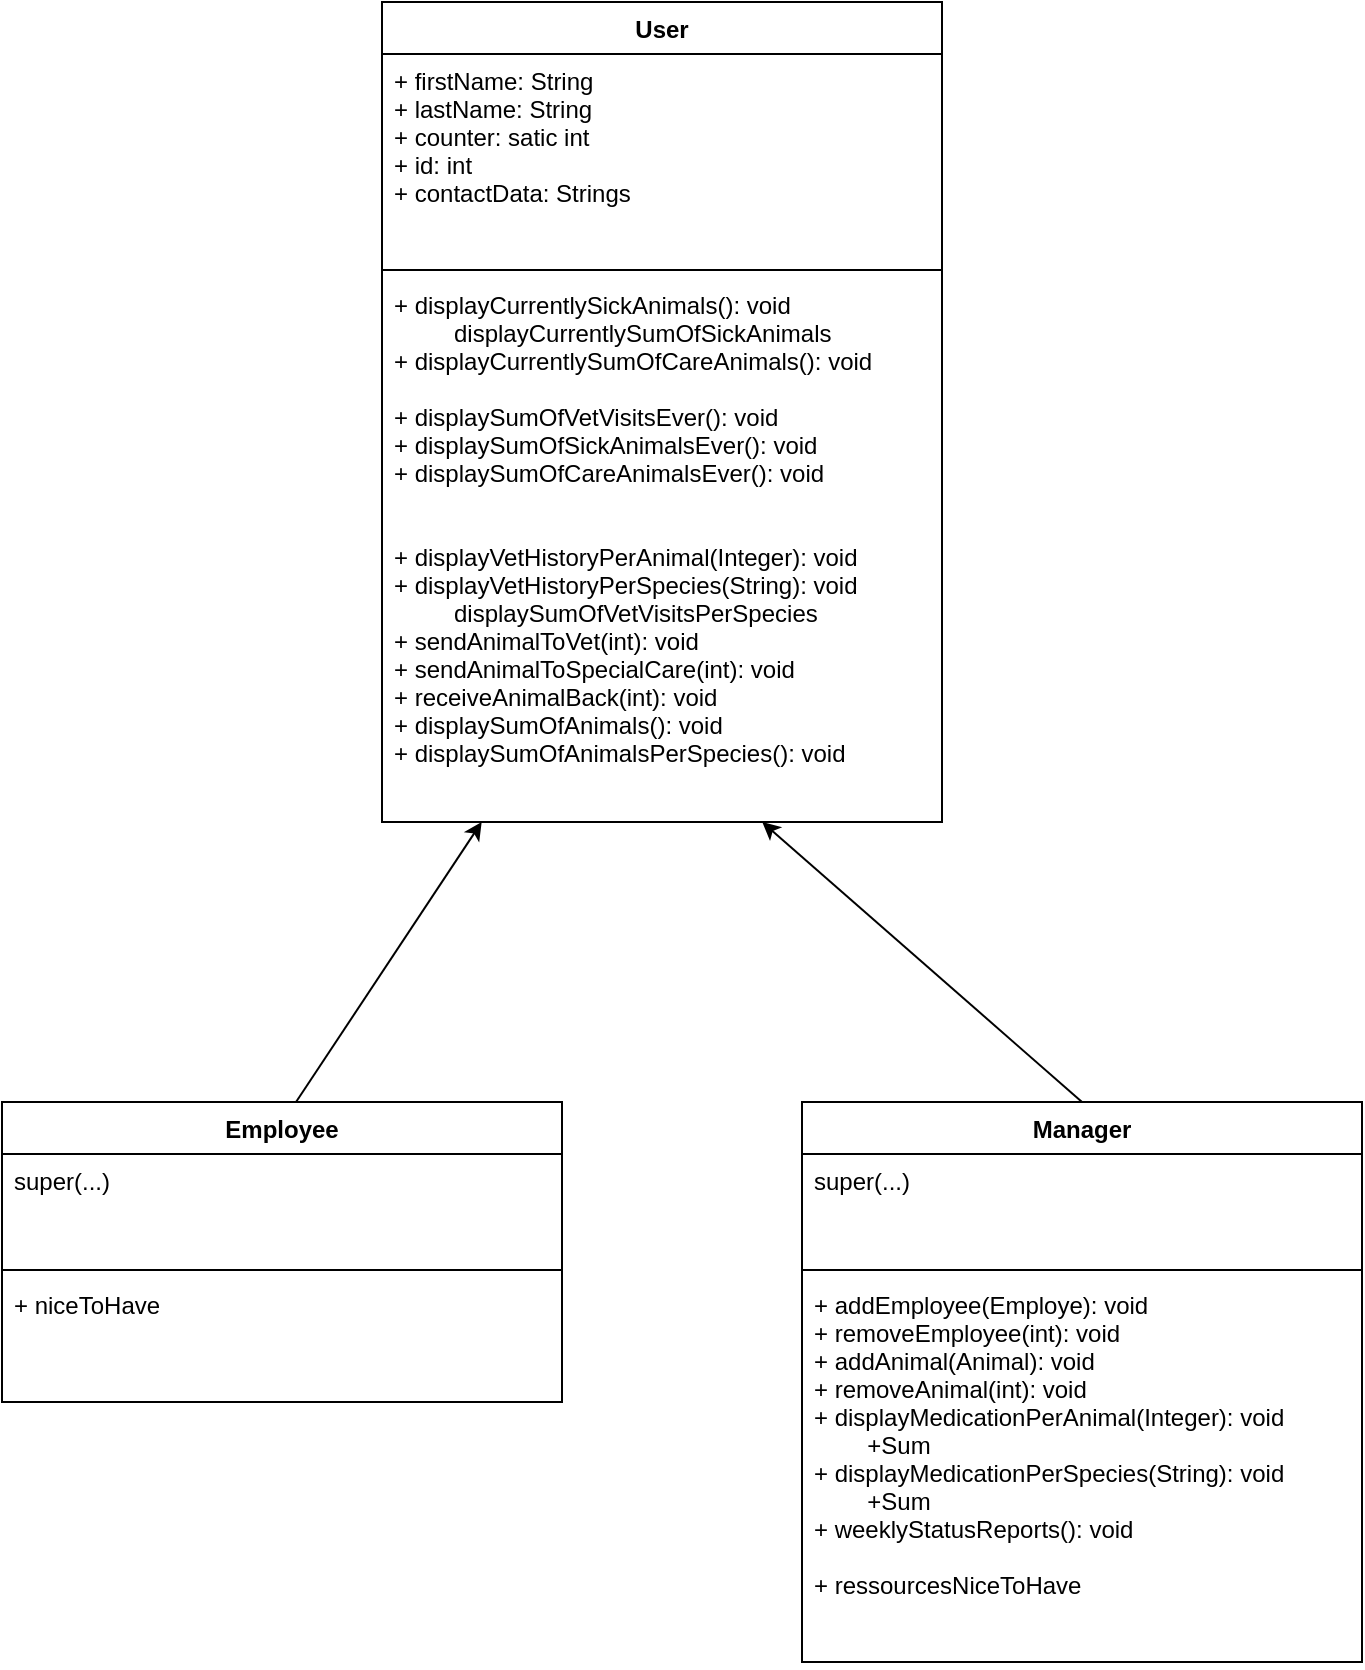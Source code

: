<mxfile version="13.5.1" type="device"><diagram name="Page-1" id="e7e014a7-5840-1c2e-5031-d8a46d1fe8dd"><mxGraphModel dx="687" dy="394" grid="1" gridSize="10" guides="0" tooltips="1" connect="1" arrows="1" fold="1" page="1" pageScale="1" pageWidth="1169" pageHeight="826" background="#ffffff" math="0" shadow="0"><root><mxCell id="0"/><mxCell id="1" parent="0"/><mxCell id="YG8E_Tl35F3RRnAMQLjQ-9" value="" style="endArrow=classic;html=1;exitX=0.523;exitY=0.006;exitDx=0;exitDy=0;exitPerimeter=0;" edge="1" parent="1" source="YG8E_Tl35F3RRnAMQLjQ-5" target="YG8E_Tl35F3RRnAMQLjQ-4"><mxGeometry width="50" height="50" relative="1" as="geometry"><mxPoint x="630" y="450" as="sourcePoint"/><mxPoint x="680" y="400" as="targetPoint"/></mxGeometry></mxCell><mxCell id="YG8E_Tl35F3RRnAMQLjQ-14" value="" style="endArrow=classic;html=1;exitX=0.5;exitY=0;exitDx=0;exitDy=0;entryX=0.679;entryY=1;entryDx=0;entryDy=0;entryPerimeter=0;" edge="1" parent="1" source="YG8E_Tl35F3RRnAMQLjQ-10" target="YG8E_Tl35F3RRnAMQLjQ-4"><mxGeometry width="50" height="50" relative="1" as="geometry"><mxPoint x="630" y="450" as="sourcePoint"/><mxPoint x="680" y="400" as="targetPoint"/></mxGeometry></mxCell><mxCell id="YG8E_Tl35F3RRnAMQLjQ-1" value="User" style="swimlane;fontStyle=1;align=center;verticalAlign=top;childLayout=stackLayout;horizontal=1;startSize=26;horizontalStack=0;resizeParent=1;resizeParentMax=0;resizeLast=0;collapsible=1;marginBottom=0;" vertex="1" parent="1"><mxGeometry x="490" y="40" width="280" height="410" as="geometry"/></mxCell><mxCell id="YG8E_Tl35F3RRnAMQLjQ-2" value="+ firstName: String&#10;+ lastName: String&#10;+ counter: satic int&#10;+ id: int&#10;+ contactData: Strings" style="text;strokeColor=none;fillColor=none;align=left;verticalAlign=top;spacingLeft=4;spacingRight=4;overflow=hidden;rotatable=0;points=[[0,0.5],[1,0.5]];portConstraint=eastwest;" vertex="1" parent="YG8E_Tl35F3RRnAMQLjQ-1"><mxGeometry y="26" width="280" height="104" as="geometry"/></mxCell><mxCell id="YG8E_Tl35F3RRnAMQLjQ-3" value="" style="line;strokeWidth=1;fillColor=none;align=left;verticalAlign=middle;spacingTop=-1;spacingLeft=3;spacingRight=3;rotatable=0;labelPosition=right;points=[];portConstraint=eastwest;" vertex="1" parent="YG8E_Tl35F3RRnAMQLjQ-1"><mxGeometry y="130" width="280" height="8" as="geometry"/></mxCell><mxCell id="YG8E_Tl35F3RRnAMQLjQ-4" value="+ displayCurrentlySickAnimals(): void&#10;         displayCurrentlySumOfSickAnimals&#10;+ displayCurrentlySumOfCareAnimals(): void&#10;&#10;+ displaySumOfVetVisitsEver(): void&#10;+ displaySumOfSickAnimalsEver(): void&#10;+ displaySumOfCareAnimalsEver(): void&#10;&#10;&#10;+ displayVetHistoryPerAnimal(Integer): void&#10;+ displayVetHistoryPerSpecies(String): void&#10;         displaySumOfVetVisitsPerSpecies&#10;+ sendAnimalToVet(int): void&#10;+ sendAnimalToSpecialCare(int): void&#10;+ receiveAnimalBack(int): void&#10;+ displaySumOfAnimals(): void&#10;+ displaySumOfAnimalsPerSpecies(): void&#10;" style="text;strokeColor=none;fillColor=none;align=left;verticalAlign=top;spacingLeft=4;spacingRight=4;overflow=hidden;rotatable=0;points=[[0,0.5],[1,0.5]];portConstraint=eastwest;" vertex="1" parent="YG8E_Tl35F3RRnAMQLjQ-1"><mxGeometry y="138" width="280" height="272" as="geometry"/></mxCell><mxCell id="YG8E_Tl35F3RRnAMQLjQ-5" value="Employee" style="swimlane;fontStyle=1;align=center;verticalAlign=top;childLayout=stackLayout;horizontal=1;startSize=26;horizontalStack=0;resizeParent=1;resizeParentMax=0;resizeLast=0;collapsible=1;marginBottom=0;" vertex="1" parent="1"><mxGeometry x="300" y="590" width="280" height="150" as="geometry"/></mxCell><mxCell id="YG8E_Tl35F3RRnAMQLjQ-6" value="super(...)&#10;" style="text;strokeColor=none;fillColor=none;align=left;verticalAlign=top;spacingLeft=4;spacingRight=4;overflow=hidden;rotatable=0;points=[[0,0.5],[1,0.5]];portConstraint=eastwest;" vertex="1" parent="YG8E_Tl35F3RRnAMQLjQ-5"><mxGeometry y="26" width="280" height="54" as="geometry"/></mxCell><mxCell id="YG8E_Tl35F3RRnAMQLjQ-7" value="" style="line;strokeWidth=1;fillColor=none;align=left;verticalAlign=middle;spacingTop=-1;spacingLeft=3;spacingRight=3;rotatable=0;labelPosition=right;points=[];portConstraint=eastwest;" vertex="1" parent="YG8E_Tl35F3RRnAMQLjQ-5"><mxGeometry y="80" width="280" height="8" as="geometry"/></mxCell><mxCell id="YG8E_Tl35F3RRnAMQLjQ-8" value="+ niceToHave" style="text;strokeColor=none;fillColor=none;align=left;verticalAlign=top;spacingLeft=4;spacingRight=4;overflow=hidden;rotatable=0;points=[[0,0.5],[1,0.5]];portConstraint=eastwest;" vertex="1" parent="YG8E_Tl35F3RRnAMQLjQ-5"><mxGeometry y="88" width="280" height="62" as="geometry"/></mxCell><mxCell id="YG8E_Tl35F3RRnAMQLjQ-10" value="Manager" style="swimlane;fontStyle=1;align=center;verticalAlign=top;childLayout=stackLayout;horizontal=1;startSize=26;horizontalStack=0;resizeParent=1;resizeParentMax=0;resizeLast=0;collapsible=1;marginBottom=0;" vertex="1" parent="1"><mxGeometry x="700" y="590" width="280" height="280" as="geometry"/></mxCell><mxCell id="YG8E_Tl35F3RRnAMQLjQ-11" value="super(...)&#10;" style="text;strokeColor=none;fillColor=none;align=left;verticalAlign=top;spacingLeft=4;spacingRight=4;overflow=hidden;rotatable=0;points=[[0,0.5],[1,0.5]];portConstraint=eastwest;" vertex="1" parent="YG8E_Tl35F3RRnAMQLjQ-10"><mxGeometry y="26" width="280" height="54" as="geometry"/></mxCell><mxCell id="YG8E_Tl35F3RRnAMQLjQ-12" value="" style="line;strokeWidth=1;fillColor=none;align=left;verticalAlign=middle;spacingTop=-1;spacingLeft=3;spacingRight=3;rotatable=0;labelPosition=right;points=[];portConstraint=eastwest;" vertex="1" parent="YG8E_Tl35F3RRnAMQLjQ-10"><mxGeometry y="80" width="280" height="8" as="geometry"/></mxCell><mxCell id="YG8E_Tl35F3RRnAMQLjQ-13" value="+ addEmployee(Employe): void&#10;+ removeEmployee(int): void&#10;+ addAnimal(Animal): void&#10;+ removeAnimal(int): void&#10;+ displayMedicationPerAnimal(Integer): void&#10;        +Sum&#10;+ displayMedicationPerSpecies(String): void&#10;        +Sum&#10;+ weeklyStatusReports(): void&#10;&#10;+ ressourcesNiceToHave" style="text;strokeColor=none;fillColor=none;align=left;verticalAlign=top;spacingLeft=4;spacingRight=4;overflow=hidden;rotatable=0;points=[[0,0.5],[1,0.5]];portConstraint=eastwest;" vertex="1" parent="YG8E_Tl35F3RRnAMQLjQ-10"><mxGeometry y="88" width="280" height="192" as="geometry"/></mxCell></root></mxGraphModel></diagram></mxfile>